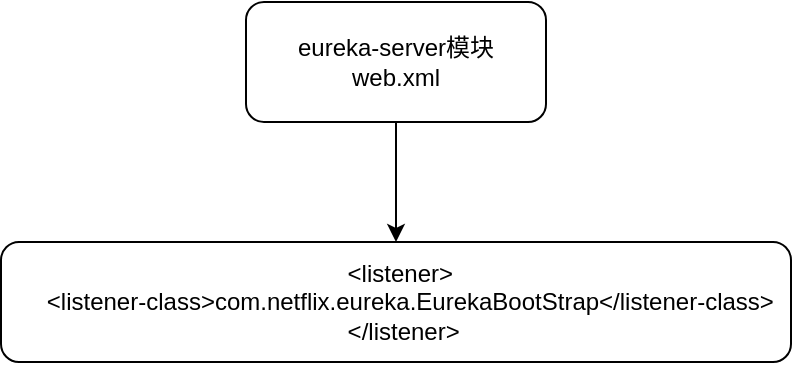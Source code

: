 <mxfile version="14.2.9" type="github">
  <diagram id="sQ6djOb2pGjh4PNV8spg" name="Page-1">
    <mxGraphModel dx="1067" dy="486" grid="1" gridSize="10" guides="1" tooltips="1" connect="1" arrows="1" fold="1" page="1" pageScale="1" pageWidth="827" pageHeight="1169" math="0" shadow="0">
      <root>
        <mxCell id="0" />
        <mxCell id="1" parent="0" />
        <mxCell id="tDibTG8U5VY8NC5ciB29-3" style="edgeStyle=orthogonalEdgeStyle;rounded=0;orthogonalLoop=1;jettySize=auto;html=1;" edge="1" parent="1" source="tDibTG8U5VY8NC5ciB29-1" target="tDibTG8U5VY8NC5ciB29-2">
          <mxGeometry relative="1" as="geometry" />
        </mxCell>
        <mxCell id="tDibTG8U5VY8NC5ciB29-1" value="eureka-server模块&lt;br&gt;web.xml&lt;br&gt;" style="rounded=1;whiteSpace=wrap;html=1;" vertex="1" parent="1">
          <mxGeometry x="280" y="30" width="150" height="60" as="geometry" />
        </mxCell>
        <mxCell id="tDibTG8U5VY8NC5ciB29-2" value="&lt;div&gt;&amp;nbsp;&amp;lt;listener&amp;gt;&lt;/div&gt;&lt;div&gt;&amp;nbsp; &amp;nbsp; &amp;lt;listener-class&amp;gt;com.netflix.eureka.EurekaBootStrap&amp;lt;/listener-class&amp;gt;&lt;/div&gt;&lt;div&gt;&amp;nbsp; &amp;lt;/listener&amp;gt;&lt;/div&gt;" style="rounded=1;whiteSpace=wrap;html=1;" vertex="1" parent="1">
          <mxGeometry x="157.5" y="150" width="395" height="60" as="geometry" />
        </mxCell>
      </root>
    </mxGraphModel>
  </diagram>
</mxfile>
